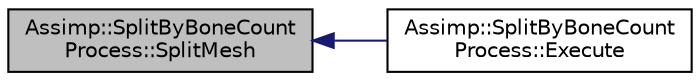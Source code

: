 digraph "Assimp::SplitByBoneCountProcess::SplitMesh"
{
  edge [fontname="Helvetica",fontsize="10",labelfontname="Helvetica",labelfontsize="10"];
  node [fontname="Helvetica",fontsize="10",shape=record];
  rankdir="LR";
  Node1 [label="Assimp::SplitByBoneCount\lProcess::SplitMesh",height=0.2,width=0.4,color="black", fillcolor="grey75", style="filled", fontcolor="black"];
  Node1 -> Node2 [dir="back",color="midnightblue",fontsize="10",style="solid",fontname="Helvetica"];
  Node2 [label="Assimp::SplitByBoneCount\lProcess::Execute",height=0.2,width=0.4,color="black", fillcolor="white", style="filled",URL="$class_assimp_1_1_split_by_bone_count_process.html#a4499ff0f895e8906495e887cd69dbd56"];
}
